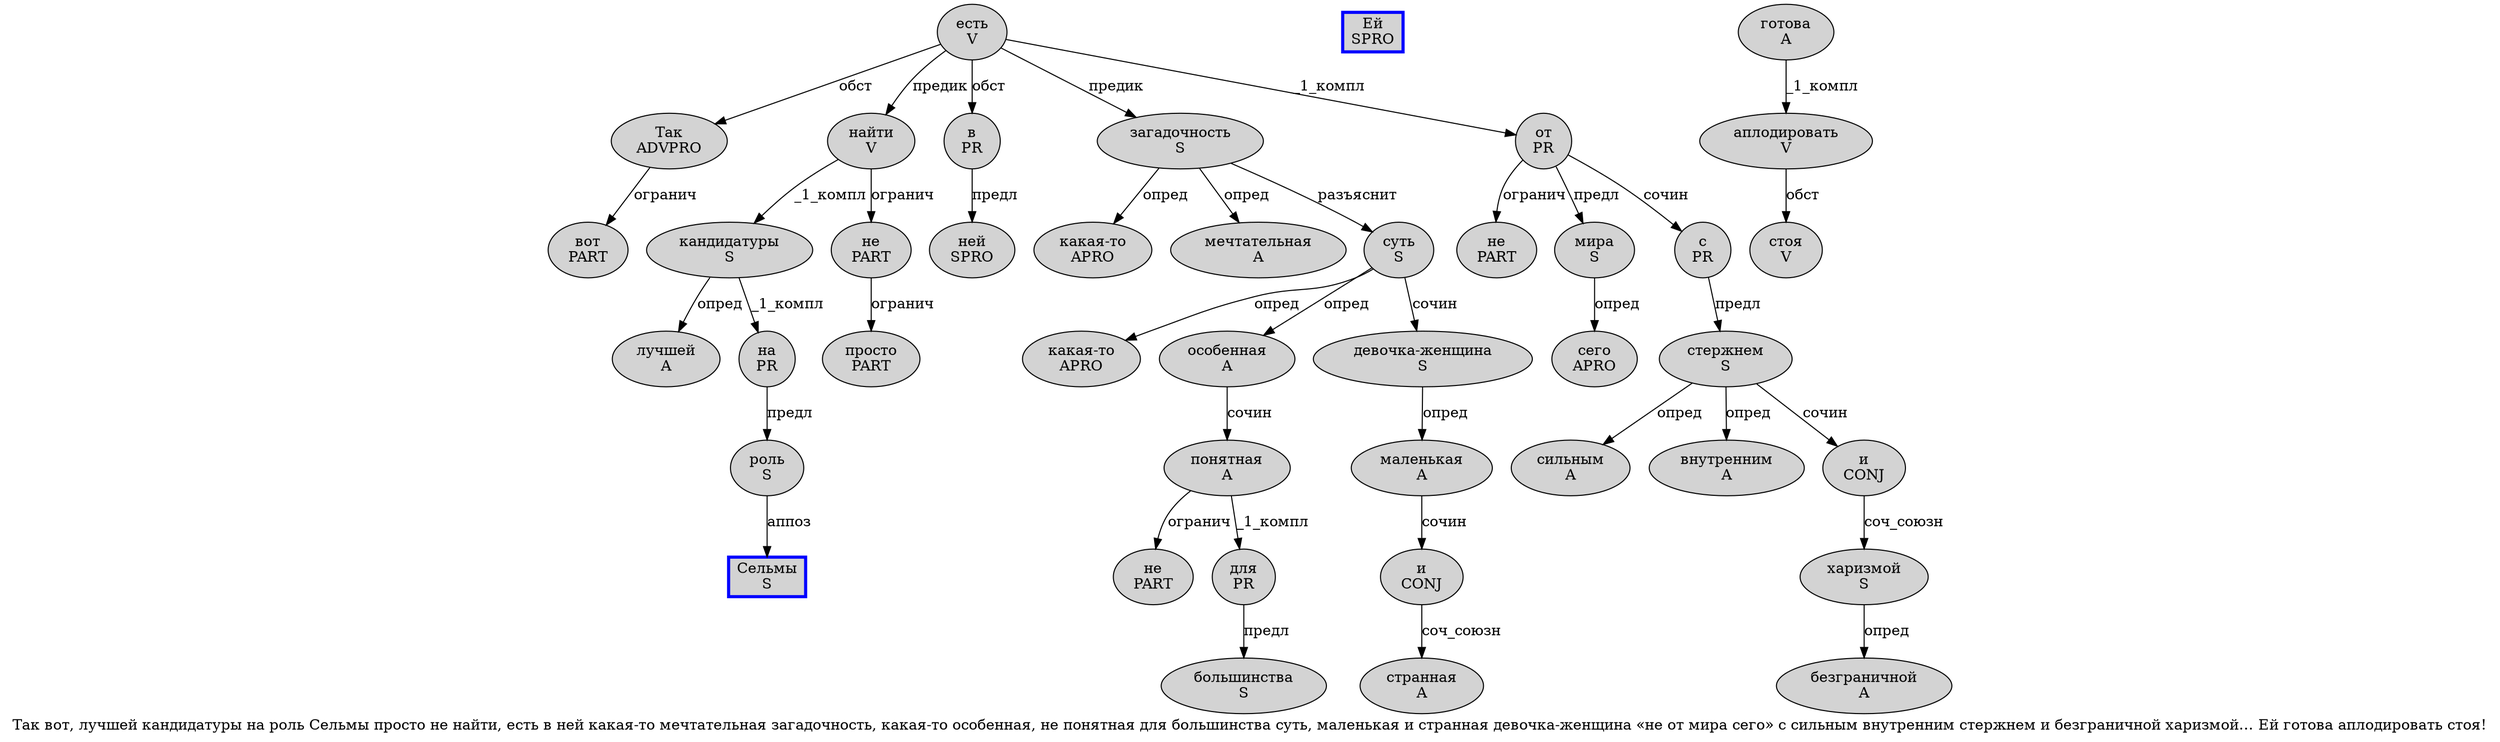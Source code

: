 digraph SENTENCE_952 {
	graph [label="Так вот, лучшей кандидатуры на роль Сельмы просто не найти, есть в ней какая-то мечтательная загадочность, какая-то особенная, не понятная для большинства суть, маленькая и странная девочка-женщина «не от мира сего» с сильным внутренним стержнем и безграничной харизмой… Ей готова аплодировать стоя!"]
	node [style=filled]
		0 [label="Так
ADVPRO" color="" fillcolor=lightgray penwidth=1 shape=ellipse]
		1 [label="вот
PART" color="" fillcolor=lightgray penwidth=1 shape=ellipse]
		3 [label="лучшей
A" color="" fillcolor=lightgray penwidth=1 shape=ellipse]
		4 [label="кандидатуры
S" color="" fillcolor=lightgray penwidth=1 shape=ellipse]
		5 [label="на
PR" color="" fillcolor=lightgray penwidth=1 shape=ellipse]
		6 [label="роль
S" color="" fillcolor=lightgray penwidth=1 shape=ellipse]
		7 [label="Сельмы
S" color=blue fillcolor=lightgray penwidth=3 shape=box]
		8 [label="просто
PART" color="" fillcolor=lightgray penwidth=1 shape=ellipse]
		9 [label="не
PART" color="" fillcolor=lightgray penwidth=1 shape=ellipse]
		10 [label="найти
V" color="" fillcolor=lightgray penwidth=1 shape=ellipse]
		12 [label="есть
V" color="" fillcolor=lightgray penwidth=1 shape=ellipse]
		13 [label="в
PR" color="" fillcolor=lightgray penwidth=1 shape=ellipse]
		14 [label="ней
SPRO" color="" fillcolor=lightgray penwidth=1 shape=ellipse]
		15 [label="какая-то
APRO" color="" fillcolor=lightgray penwidth=1 shape=ellipse]
		16 [label="мечтательная
A" color="" fillcolor=lightgray penwidth=1 shape=ellipse]
		17 [label="загадочность
S" color="" fillcolor=lightgray penwidth=1 shape=ellipse]
		19 [label="какая-то
APRO" color="" fillcolor=lightgray penwidth=1 shape=ellipse]
		20 [label="особенная
A" color="" fillcolor=lightgray penwidth=1 shape=ellipse]
		22 [label="не
PART" color="" fillcolor=lightgray penwidth=1 shape=ellipse]
		23 [label="понятная
A" color="" fillcolor=lightgray penwidth=1 shape=ellipse]
		24 [label="для
PR" color="" fillcolor=lightgray penwidth=1 shape=ellipse]
		25 [label="большинства
S" color="" fillcolor=lightgray penwidth=1 shape=ellipse]
		26 [label="суть
S" color="" fillcolor=lightgray penwidth=1 shape=ellipse]
		28 [label="маленькая
A" color="" fillcolor=lightgray penwidth=1 shape=ellipse]
		29 [label="и
CONJ" color="" fillcolor=lightgray penwidth=1 shape=ellipse]
		30 [label="странная
A" color="" fillcolor=lightgray penwidth=1 shape=ellipse]
		31 [label="девочка-женщина
S" color="" fillcolor=lightgray penwidth=1 shape=ellipse]
		33 [label="не
PART" color="" fillcolor=lightgray penwidth=1 shape=ellipse]
		34 [label="от
PR" color="" fillcolor=lightgray penwidth=1 shape=ellipse]
		35 [label="мира
S" color="" fillcolor=lightgray penwidth=1 shape=ellipse]
		36 [label="сего
APRO" color="" fillcolor=lightgray penwidth=1 shape=ellipse]
		38 [label="с
PR" color="" fillcolor=lightgray penwidth=1 shape=ellipse]
		39 [label="сильным
A" color="" fillcolor=lightgray penwidth=1 shape=ellipse]
		40 [label="внутренним
A" color="" fillcolor=lightgray penwidth=1 shape=ellipse]
		41 [label="стержнем
S" color="" fillcolor=lightgray penwidth=1 shape=ellipse]
		42 [label="и
CONJ" color="" fillcolor=lightgray penwidth=1 shape=ellipse]
		43 [label="безграничной
A" color="" fillcolor=lightgray penwidth=1 shape=ellipse]
		44 [label="харизмой
S" color="" fillcolor=lightgray penwidth=1 shape=ellipse]
		46 [label="Ей
SPRO" color=blue fillcolor=lightgray penwidth=3 shape=box]
		47 [label="готова
A" color="" fillcolor=lightgray penwidth=1 shape=ellipse]
		48 [label="аплодировать
V" color="" fillcolor=lightgray penwidth=1 shape=ellipse]
		49 [label="стоя
V" color="" fillcolor=lightgray penwidth=1 shape=ellipse]
			42 -> 44 [label="соч_союзн"]
			0 -> 1 [label="огранич"]
			31 -> 28 [label="опред"]
			34 -> 33 [label="огранич"]
			34 -> 35 [label="предл"]
			34 -> 38 [label="сочин"]
			20 -> 23 [label="сочин"]
			28 -> 29 [label="сочин"]
			29 -> 30 [label="соч_союзн"]
			24 -> 25 [label="предл"]
			13 -> 14 [label="предл"]
			23 -> 22 [label="огранич"]
			23 -> 24 [label="_1_компл"]
			4 -> 3 [label="опред"]
			4 -> 5 [label="_1_компл"]
			6 -> 7 [label="аппоз"]
			10 -> 4 [label="_1_компл"]
			10 -> 9 [label="огранич"]
			44 -> 43 [label="опред"]
			9 -> 8 [label="огранич"]
			35 -> 36 [label="опред"]
			12 -> 0 [label="обст"]
			12 -> 10 [label="предик"]
			12 -> 13 [label="обст"]
			12 -> 17 [label="предик"]
			12 -> 34 [label="_1_компл"]
			47 -> 48 [label="_1_компл"]
			17 -> 15 [label="опред"]
			17 -> 16 [label="опред"]
			17 -> 26 [label="разъяснит"]
			26 -> 19 [label="опред"]
			26 -> 20 [label="опред"]
			26 -> 31 [label="сочин"]
			41 -> 39 [label="опред"]
			41 -> 40 [label="опред"]
			41 -> 42 [label="сочин"]
			38 -> 41 [label="предл"]
			48 -> 49 [label="обст"]
			5 -> 6 [label="предл"]
}
